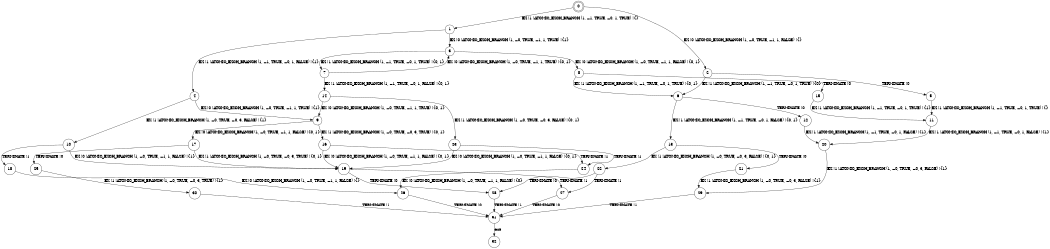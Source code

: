 digraph BCG {
size = "7, 10.5";
center = TRUE;
node [shape = circle];
0 [peripheries = 2];
0 -> 1 [label = "EX !1 !ATOMIC_EXCH_BRANCH (1, +1, TRUE, +0, 1, TRUE) !{}"];
0 -> 2 [label = "EX !0 !ATOMIC_EXCH_BRANCH (1, +0, TRUE, +1, 1, FALSE) !{}"];
1 -> 3 [label = "EX !0 !ATOMIC_EXCH_BRANCH (1, +0, TRUE, +1, 1, TRUE) !{1}"];
1 -> 4 [label = "EX !1 !ATOMIC_EXCH_BRANCH (1, +1, TRUE, +0, 1, FALSE) !{1}"];
2 -> 5 [label = "TERMINATE !0"];
2 -> 6 [label = "EX !1 !ATOMIC_EXCH_BRANCH (1, +1, TRUE, +0, 1, TRUE) !{0}"];
3 -> 7 [label = "EX !1 !ATOMIC_EXCH_BRANCH (1, +1, TRUE, +0, 1, TRUE) !{0, 1}"];
3 -> 8 [label = "EX !0 !ATOMIC_EXCH_BRANCH (1, +0, TRUE, +1, 1, FALSE) !{0, 1}"];
4 -> 9 [label = "EX !0 !ATOMIC_EXCH_BRANCH (1, +0, TRUE, +1, 1, TRUE) !{1}"];
4 -> 10 [label = "EX !1 !ATOMIC_EXCH_BRANCH (1, +0, TRUE, +0, 3, FALSE) !{1}"];
5 -> 11 [label = "EX !1 !ATOMIC_EXCH_BRANCH (1, +1, TRUE, +0, 1, TRUE) !{}"];
6 -> 12 [label = "TERMINATE !0"];
6 -> 13 [label = "EX !1 !ATOMIC_EXCH_BRANCH (1, +1, TRUE, +0, 1, FALSE) !{0, 1}"];
7 -> 14 [label = "EX !1 !ATOMIC_EXCH_BRANCH (1, +1, TRUE, +0, 1, FALSE) !{0, 1}"];
7 -> 3 [label = "EX !0 !ATOMIC_EXCH_BRANCH (1, +0, TRUE, +1, 1, TRUE) !{0, 1}"];
8 -> 15 [label = "TERMINATE !0"];
8 -> 6 [label = "EX !1 !ATOMIC_EXCH_BRANCH (1, +1, TRUE, +0, 1, TRUE) !{0, 1}"];
9 -> 16 [label = "EX !1 !ATOMIC_EXCH_BRANCH (1, +0, TRUE, +0, 3, TRUE) !{0, 1}"];
9 -> 17 [label = "EX !0 !ATOMIC_EXCH_BRANCH (1, +0, TRUE, +1, 1, FALSE) !{0, 1}"];
10 -> 18 [label = "TERMINATE !1"];
10 -> 19 [label = "EX !0 !ATOMIC_EXCH_BRANCH (1, +0, TRUE, +1, 1, FALSE) !{1}"];
11 -> 20 [label = "EX !1 !ATOMIC_EXCH_BRANCH (1, +1, TRUE, +0, 1, FALSE) !{1}"];
12 -> 20 [label = "EX !1 !ATOMIC_EXCH_BRANCH (1, +1, TRUE, +0, 1, FALSE) !{1}"];
13 -> 21 [label = "TERMINATE !0"];
13 -> 22 [label = "EX !1 !ATOMIC_EXCH_BRANCH (1, +0, TRUE, +0, 3, FALSE) !{0, 1}"];
14 -> 23 [label = "EX !1 !ATOMIC_EXCH_BRANCH (1, +0, TRUE, +0, 3, FALSE) !{0, 1}"];
14 -> 9 [label = "EX !0 !ATOMIC_EXCH_BRANCH (1, +0, TRUE, +1, 1, TRUE) !{0, 1}"];
15 -> 11 [label = "EX !1 !ATOMIC_EXCH_BRANCH (1, +1, TRUE, +0, 1, TRUE) !{1}"];
16 -> 24 [label = "TERMINATE !1"];
16 -> 19 [label = "EX !0 !ATOMIC_EXCH_BRANCH (1, +0, TRUE, +1, 1, FALSE) !{0, 1}"];
17 -> 25 [label = "TERMINATE !0"];
17 -> 19 [label = "EX !1 !ATOMIC_EXCH_BRANCH (1, +0, TRUE, +0, 3, TRUE) !{0, 1}"];
18 -> 26 [label = "EX !0 !ATOMIC_EXCH_BRANCH (1, +0, TRUE, +1, 1, FALSE) !{}"];
19 -> 27 [label = "TERMINATE !1"];
19 -> 28 [label = "TERMINATE !0"];
20 -> 29 [label = "EX !1 !ATOMIC_EXCH_BRANCH (1, +0, TRUE, +0, 3, FALSE) !{1}"];
21 -> 29 [label = "EX !1 !ATOMIC_EXCH_BRANCH (1, +0, TRUE, +0, 3, FALSE) !{1}"];
22 -> 27 [label = "TERMINATE !1"];
22 -> 28 [label = "TERMINATE !0"];
23 -> 24 [label = "TERMINATE !1"];
23 -> 19 [label = "EX !0 !ATOMIC_EXCH_BRANCH (1, +0, TRUE, +1, 1, FALSE) !{0, 1}"];
24 -> 26 [label = "EX !0 !ATOMIC_EXCH_BRANCH (1, +0, TRUE, +1, 1, FALSE) !{0}"];
25 -> 30 [label = "EX !1 !ATOMIC_EXCH_BRANCH (1, +0, TRUE, +0, 3, TRUE) !{1}"];
26 -> 31 [label = "TERMINATE !0"];
27 -> 31 [label = "TERMINATE !0"];
28 -> 31 [label = "TERMINATE !1"];
29 -> 31 [label = "TERMINATE !1"];
30 -> 31 [label = "TERMINATE !1"];
31 -> 32 [label = "exit"];
}
